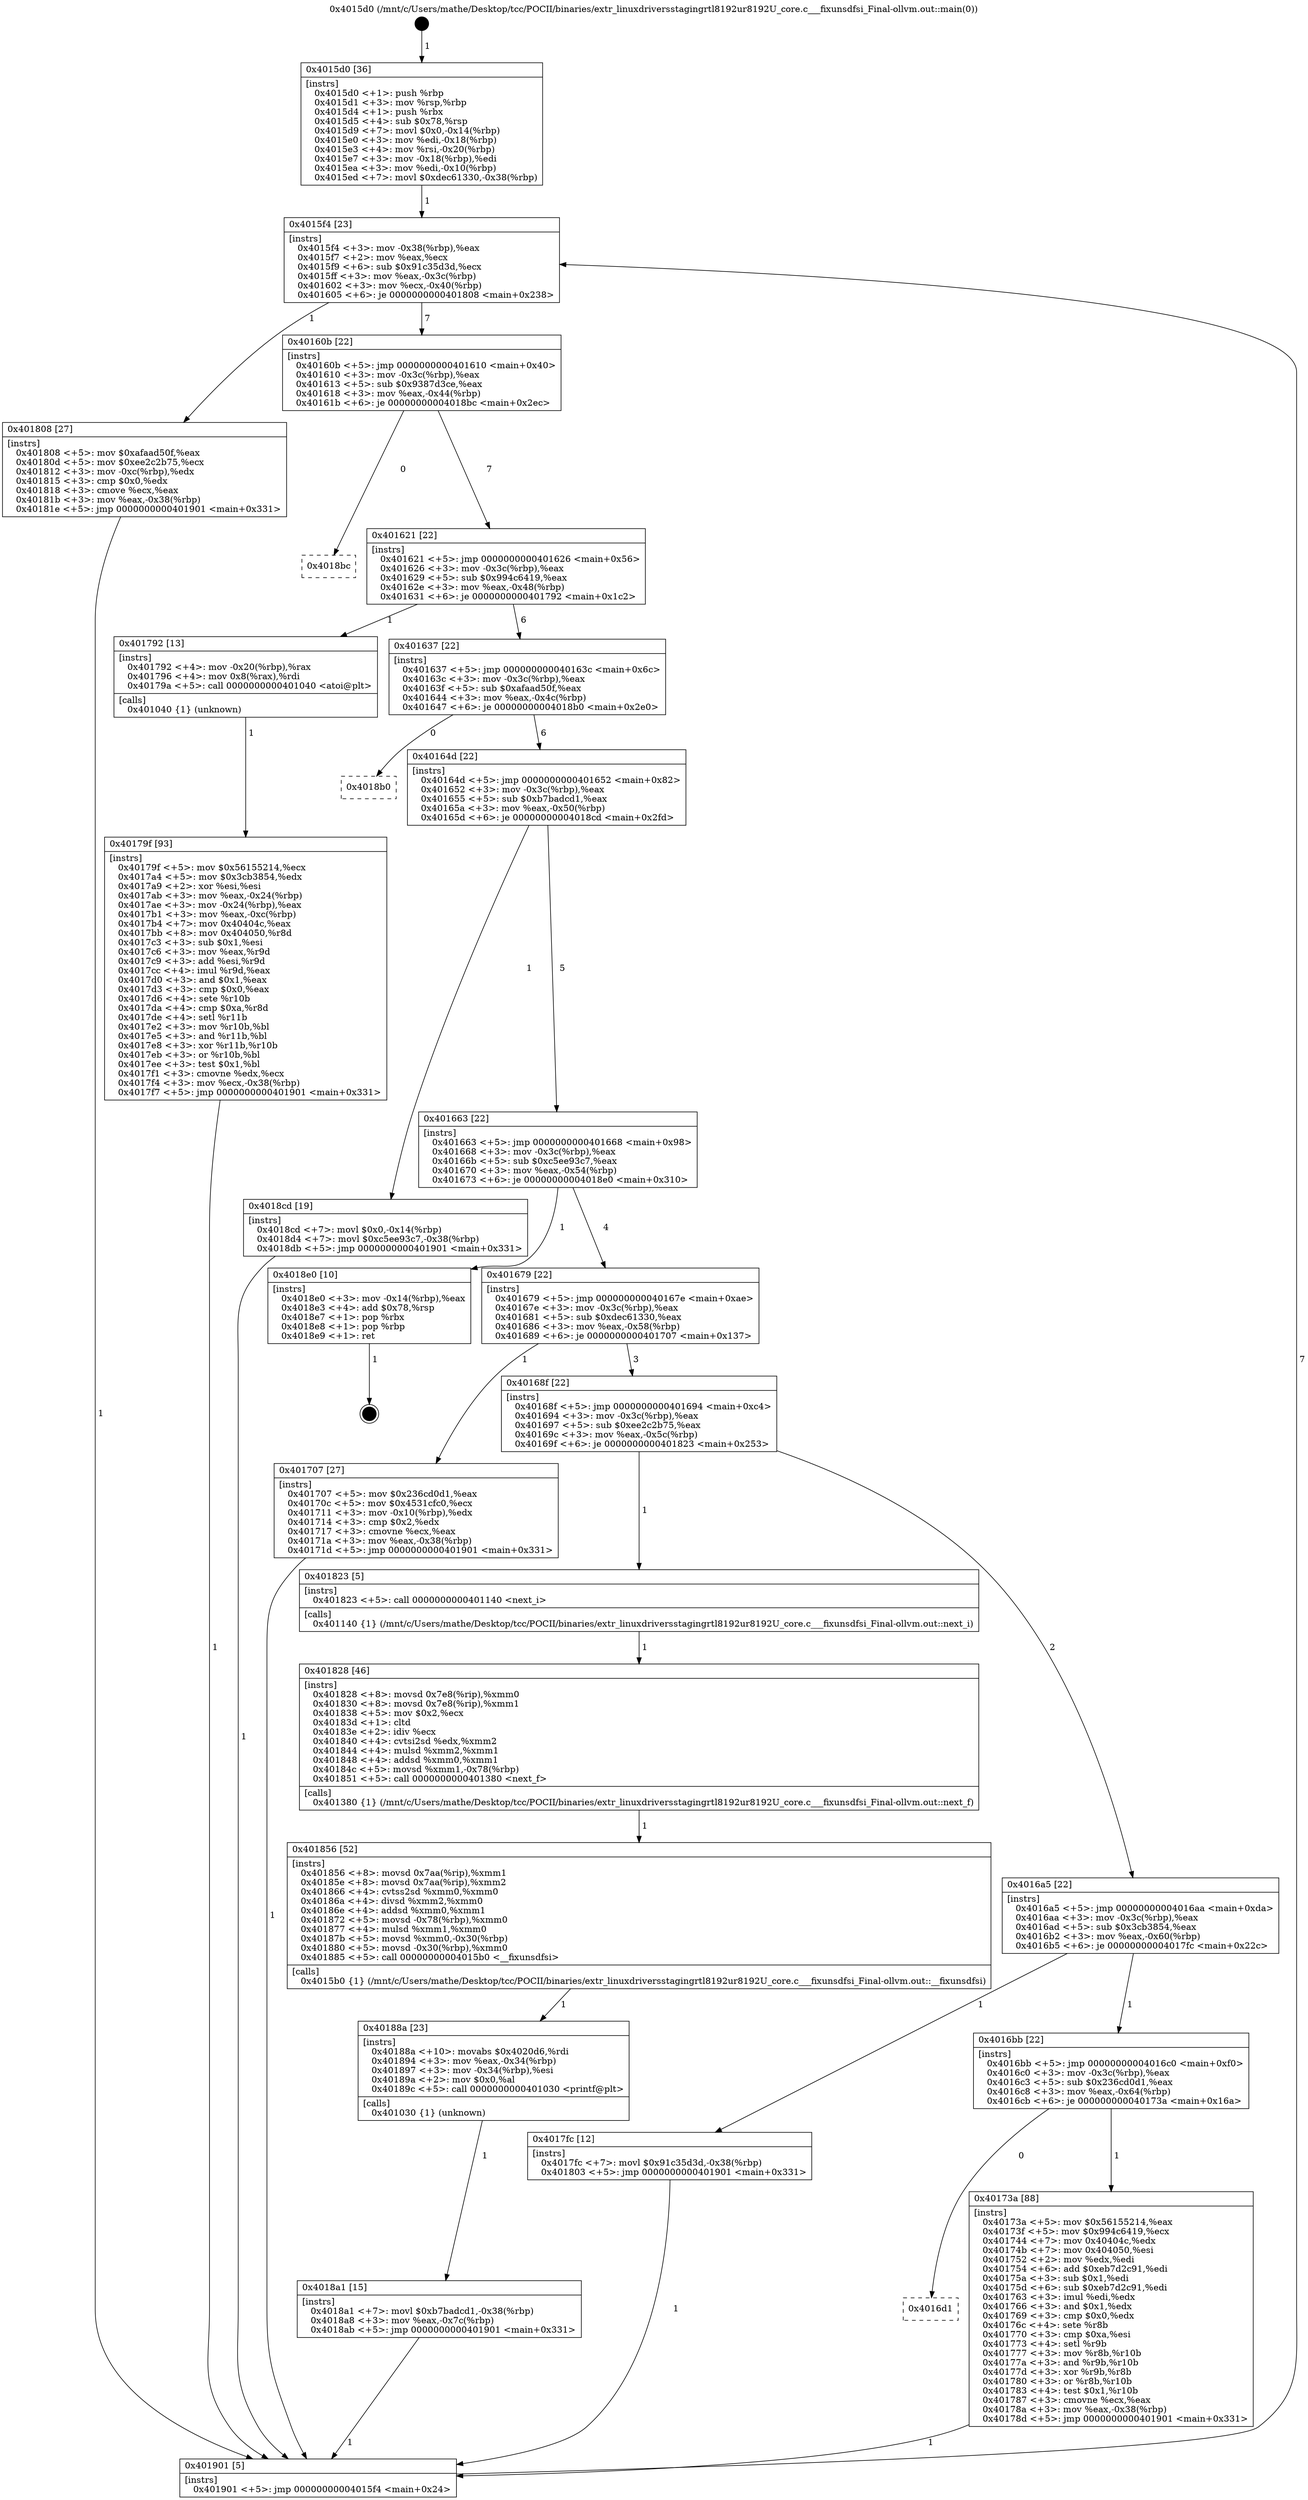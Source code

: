 digraph "0x4015d0" {
  label = "0x4015d0 (/mnt/c/Users/mathe/Desktop/tcc/POCII/binaries/extr_linuxdriversstagingrtl8192ur8192U_core.c___fixunsdfsi_Final-ollvm.out::main(0))"
  labelloc = "t"
  node[shape=record]

  Entry [label="",width=0.3,height=0.3,shape=circle,fillcolor=black,style=filled]
  "0x4015f4" [label="{
     0x4015f4 [23]\l
     | [instrs]\l
     &nbsp;&nbsp;0x4015f4 \<+3\>: mov -0x38(%rbp),%eax\l
     &nbsp;&nbsp;0x4015f7 \<+2\>: mov %eax,%ecx\l
     &nbsp;&nbsp;0x4015f9 \<+6\>: sub $0x91c35d3d,%ecx\l
     &nbsp;&nbsp;0x4015ff \<+3\>: mov %eax,-0x3c(%rbp)\l
     &nbsp;&nbsp;0x401602 \<+3\>: mov %ecx,-0x40(%rbp)\l
     &nbsp;&nbsp;0x401605 \<+6\>: je 0000000000401808 \<main+0x238\>\l
  }"]
  "0x401808" [label="{
     0x401808 [27]\l
     | [instrs]\l
     &nbsp;&nbsp;0x401808 \<+5\>: mov $0xafaad50f,%eax\l
     &nbsp;&nbsp;0x40180d \<+5\>: mov $0xee2c2b75,%ecx\l
     &nbsp;&nbsp;0x401812 \<+3\>: mov -0xc(%rbp),%edx\l
     &nbsp;&nbsp;0x401815 \<+3\>: cmp $0x0,%edx\l
     &nbsp;&nbsp;0x401818 \<+3\>: cmove %ecx,%eax\l
     &nbsp;&nbsp;0x40181b \<+3\>: mov %eax,-0x38(%rbp)\l
     &nbsp;&nbsp;0x40181e \<+5\>: jmp 0000000000401901 \<main+0x331\>\l
  }"]
  "0x40160b" [label="{
     0x40160b [22]\l
     | [instrs]\l
     &nbsp;&nbsp;0x40160b \<+5\>: jmp 0000000000401610 \<main+0x40\>\l
     &nbsp;&nbsp;0x401610 \<+3\>: mov -0x3c(%rbp),%eax\l
     &nbsp;&nbsp;0x401613 \<+5\>: sub $0x9387d3ce,%eax\l
     &nbsp;&nbsp;0x401618 \<+3\>: mov %eax,-0x44(%rbp)\l
     &nbsp;&nbsp;0x40161b \<+6\>: je 00000000004018bc \<main+0x2ec\>\l
  }"]
  Exit [label="",width=0.3,height=0.3,shape=circle,fillcolor=black,style=filled,peripheries=2]
  "0x4018bc" [label="{
     0x4018bc\l
  }", style=dashed]
  "0x401621" [label="{
     0x401621 [22]\l
     | [instrs]\l
     &nbsp;&nbsp;0x401621 \<+5\>: jmp 0000000000401626 \<main+0x56\>\l
     &nbsp;&nbsp;0x401626 \<+3\>: mov -0x3c(%rbp),%eax\l
     &nbsp;&nbsp;0x401629 \<+5\>: sub $0x994c6419,%eax\l
     &nbsp;&nbsp;0x40162e \<+3\>: mov %eax,-0x48(%rbp)\l
     &nbsp;&nbsp;0x401631 \<+6\>: je 0000000000401792 \<main+0x1c2\>\l
  }"]
  "0x4018a1" [label="{
     0x4018a1 [15]\l
     | [instrs]\l
     &nbsp;&nbsp;0x4018a1 \<+7\>: movl $0xb7badcd1,-0x38(%rbp)\l
     &nbsp;&nbsp;0x4018a8 \<+3\>: mov %eax,-0x7c(%rbp)\l
     &nbsp;&nbsp;0x4018ab \<+5\>: jmp 0000000000401901 \<main+0x331\>\l
  }"]
  "0x401792" [label="{
     0x401792 [13]\l
     | [instrs]\l
     &nbsp;&nbsp;0x401792 \<+4\>: mov -0x20(%rbp),%rax\l
     &nbsp;&nbsp;0x401796 \<+4\>: mov 0x8(%rax),%rdi\l
     &nbsp;&nbsp;0x40179a \<+5\>: call 0000000000401040 \<atoi@plt\>\l
     | [calls]\l
     &nbsp;&nbsp;0x401040 \{1\} (unknown)\l
  }"]
  "0x401637" [label="{
     0x401637 [22]\l
     | [instrs]\l
     &nbsp;&nbsp;0x401637 \<+5\>: jmp 000000000040163c \<main+0x6c\>\l
     &nbsp;&nbsp;0x40163c \<+3\>: mov -0x3c(%rbp),%eax\l
     &nbsp;&nbsp;0x40163f \<+5\>: sub $0xafaad50f,%eax\l
     &nbsp;&nbsp;0x401644 \<+3\>: mov %eax,-0x4c(%rbp)\l
     &nbsp;&nbsp;0x401647 \<+6\>: je 00000000004018b0 \<main+0x2e0\>\l
  }"]
  "0x40188a" [label="{
     0x40188a [23]\l
     | [instrs]\l
     &nbsp;&nbsp;0x40188a \<+10\>: movabs $0x4020d6,%rdi\l
     &nbsp;&nbsp;0x401894 \<+3\>: mov %eax,-0x34(%rbp)\l
     &nbsp;&nbsp;0x401897 \<+3\>: mov -0x34(%rbp),%esi\l
     &nbsp;&nbsp;0x40189a \<+2\>: mov $0x0,%al\l
     &nbsp;&nbsp;0x40189c \<+5\>: call 0000000000401030 \<printf@plt\>\l
     | [calls]\l
     &nbsp;&nbsp;0x401030 \{1\} (unknown)\l
  }"]
  "0x4018b0" [label="{
     0x4018b0\l
  }", style=dashed]
  "0x40164d" [label="{
     0x40164d [22]\l
     | [instrs]\l
     &nbsp;&nbsp;0x40164d \<+5\>: jmp 0000000000401652 \<main+0x82\>\l
     &nbsp;&nbsp;0x401652 \<+3\>: mov -0x3c(%rbp),%eax\l
     &nbsp;&nbsp;0x401655 \<+5\>: sub $0xb7badcd1,%eax\l
     &nbsp;&nbsp;0x40165a \<+3\>: mov %eax,-0x50(%rbp)\l
     &nbsp;&nbsp;0x40165d \<+6\>: je 00000000004018cd \<main+0x2fd\>\l
  }"]
  "0x401856" [label="{
     0x401856 [52]\l
     | [instrs]\l
     &nbsp;&nbsp;0x401856 \<+8\>: movsd 0x7aa(%rip),%xmm1\l
     &nbsp;&nbsp;0x40185e \<+8\>: movsd 0x7aa(%rip),%xmm2\l
     &nbsp;&nbsp;0x401866 \<+4\>: cvtss2sd %xmm0,%xmm0\l
     &nbsp;&nbsp;0x40186a \<+4\>: divsd %xmm2,%xmm0\l
     &nbsp;&nbsp;0x40186e \<+4\>: addsd %xmm0,%xmm1\l
     &nbsp;&nbsp;0x401872 \<+5\>: movsd -0x78(%rbp),%xmm0\l
     &nbsp;&nbsp;0x401877 \<+4\>: mulsd %xmm1,%xmm0\l
     &nbsp;&nbsp;0x40187b \<+5\>: movsd %xmm0,-0x30(%rbp)\l
     &nbsp;&nbsp;0x401880 \<+5\>: movsd -0x30(%rbp),%xmm0\l
     &nbsp;&nbsp;0x401885 \<+5\>: call 00000000004015b0 \<__fixunsdfsi\>\l
     | [calls]\l
     &nbsp;&nbsp;0x4015b0 \{1\} (/mnt/c/Users/mathe/Desktop/tcc/POCII/binaries/extr_linuxdriversstagingrtl8192ur8192U_core.c___fixunsdfsi_Final-ollvm.out::__fixunsdfsi)\l
  }"]
  "0x4018cd" [label="{
     0x4018cd [19]\l
     | [instrs]\l
     &nbsp;&nbsp;0x4018cd \<+7\>: movl $0x0,-0x14(%rbp)\l
     &nbsp;&nbsp;0x4018d4 \<+7\>: movl $0xc5ee93c7,-0x38(%rbp)\l
     &nbsp;&nbsp;0x4018db \<+5\>: jmp 0000000000401901 \<main+0x331\>\l
  }"]
  "0x401663" [label="{
     0x401663 [22]\l
     | [instrs]\l
     &nbsp;&nbsp;0x401663 \<+5\>: jmp 0000000000401668 \<main+0x98\>\l
     &nbsp;&nbsp;0x401668 \<+3\>: mov -0x3c(%rbp),%eax\l
     &nbsp;&nbsp;0x40166b \<+5\>: sub $0xc5ee93c7,%eax\l
     &nbsp;&nbsp;0x401670 \<+3\>: mov %eax,-0x54(%rbp)\l
     &nbsp;&nbsp;0x401673 \<+6\>: je 00000000004018e0 \<main+0x310\>\l
  }"]
  "0x401828" [label="{
     0x401828 [46]\l
     | [instrs]\l
     &nbsp;&nbsp;0x401828 \<+8\>: movsd 0x7e8(%rip),%xmm0\l
     &nbsp;&nbsp;0x401830 \<+8\>: movsd 0x7e8(%rip),%xmm1\l
     &nbsp;&nbsp;0x401838 \<+5\>: mov $0x2,%ecx\l
     &nbsp;&nbsp;0x40183d \<+1\>: cltd\l
     &nbsp;&nbsp;0x40183e \<+2\>: idiv %ecx\l
     &nbsp;&nbsp;0x401840 \<+4\>: cvtsi2sd %edx,%xmm2\l
     &nbsp;&nbsp;0x401844 \<+4\>: mulsd %xmm2,%xmm1\l
     &nbsp;&nbsp;0x401848 \<+4\>: addsd %xmm0,%xmm1\l
     &nbsp;&nbsp;0x40184c \<+5\>: movsd %xmm1,-0x78(%rbp)\l
     &nbsp;&nbsp;0x401851 \<+5\>: call 0000000000401380 \<next_f\>\l
     | [calls]\l
     &nbsp;&nbsp;0x401380 \{1\} (/mnt/c/Users/mathe/Desktop/tcc/POCII/binaries/extr_linuxdriversstagingrtl8192ur8192U_core.c___fixunsdfsi_Final-ollvm.out::next_f)\l
  }"]
  "0x4018e0" [label="{
     0x4018e0 [10]\l
     | [instrs]\l
     &nbsp;&nbsp;0x4018e0 \<+3\>: mov -0x14(%rbp),%eax\l
     &nbsp;&nbsp;0x4018e3 \<+4\>: add $0x78,%rsp\l
     &nbsp;&nbsp;0x4018e7 \<+1\>: pop %rbx\l
     &nbsp;&nbsp;0x4018e8 \<+1\>: pop %rbp\l
     &nbsp;&nbsp;0x4018e9 \<+1\>: ret\l
  }"]
  "0x401679" [label="{
     0x401679 [22]\l
     | [instrs]\l
     &nbsp;&nbsp;0x401679 \<+5\>: jmp 000000000040167e \<main+0xae\>\l
     &nbsp;&nbsp;0x40167e \<+3\>: mov -0x3c(%rbp),%eax\l
     &nbsp;&nbsp;0x401681 \<+5\>: sub $0xdec61330,%eax\l
     &nbsp;&nbsp;0x401686 \<+3\>: mov %eax,-0x58(%rbp)\l
     &nbsp;&nbsp;0x401689 \<+6\>: je 0000000000401707 \<main+0x137\>\l
  }"]
  "0x40179f" [label="{
     0x40179f [93]\l
     | [instrs]\l
     &nbsp;&nbsp;0x40179f \<+5\>: mov $0x56155214,%ecx\l
     &nbsp;&nbsp;0x4017a4 \<+5\>: mov $0x3cb3854,%edx\l
     &nbsp;&nbsp;0x4017a9 \<+2\>: xor %esi,%esi\l
     &nbsp;&nbsp;0x4017ab \<+3\>: mov %eax,-0x24(%rbp)\l
     &nbsp;&nbsp;0x4017ae \<+3\>: mov -0x24(%rbp),%eax\l
     &nbsp;&nbsp;0x4017b1 \<+3\>: mov %eax,-0xc(%rbp)\l
     &nbsp;&nbsp;0x4017b4 \<+7\>: mov 0x40404c,%eax\l
     &nbsp;&nbsp;0x4017bb \<+8\>: mov 0x404050,%r8d\l
     &nbsp;&nbsp;0x4017c3 \<+3\>: sub $0x1,%esi\l
     &nbsp;&nbsp;0x4017c6 \<+3\>: mov %eax,%r9d\l
     &nbsp;&nbsp;0x4017c9 \<+3\>: add %esi,%r9d\l
     &nbsp;&nbsp;0x4017cc \<+4\>: imul %r9d,%eax\l
     &nbsp;&nbsp;0x4017d0 \<+3\>: and $0x1,%eax\l
     &nbsp;&nbsp;0x4017d3 \<+3\>: cmp $0x0,%eax\l
     &nbsp;&nbsp;0x4017d6 \<+4\>: sete %r10b\l
     &nbsp;&nbsp;0x4017da \<+4\>: cmp $0xa,%r8d\l
     &nbsp;&nbsp;0x4017de \<+4\>: setl %r11b\l
     &nbsp;&nbsp;0x4017e2 \<+3\>: mov %r10b,%bl\l
     &nbsp;&nbsp;0x4017e5 \<+3\>: and %r11b,%bl\l
     &nbsp;&nbsp;0x4017e8 \<+3\>: xor %r11b,%r10b\l
     &nbsp;&nbsp;0x4017eb \<+3\>: or %r10b,%bl\l
     &nbsp;&nbsp;0x4017ee \<+3\>: test $0x1,%bl\l
     &nbsp;&nbsp;0x4017f1 \<+3\>: cmovne %edx,%ecx\l
     &nbsp;&nbsp;0x4017f4 \<+3\>: mov %ecx,-0x38(%rbp)\l
     &nbsp;&nbsp;0x4017f7 \<+5\>: jmp 0000000000401901 \<main+0x331\>\l
  }"]
  "0x401707" [label="{
     0x401707 [27]\l
     | [instrs]\l
     &nbsp;&nbsp;0x401707 \<+5\>: mov $0x236cd0d1,%eax\l
     &nbsp;&nbsp;0x40170c \<+5\>: mov $0x4531cfc0,%ecx\l
     &nbsp;&nbsp;0x401711 \<+3\>: mov -0x10(%rbp),%edx\l
     &nbsp;&nbsp;0x401714 \<+3\>: cmp $0x2,%edx\l
     &nbsp;&nbsp;0x401717 \<+3\>: cmovne %ecx,%eax\l
     &nbsp;&nbsp;0x40171a \<+3\>: mov %eax,-0x38(%rbp)\l
     &nbsp;&nbsp;0x40171d \<+5\>: jmp 0000000000401901 \<main+0x331\>\l
  }"]
  "0x40168f" [label="{
     0x40168f [22]\l
     | [instrs]\l
     &nbsp;&nbsp;0x40168f \<+5\>: jmp 0000000000401694 \<main+0xc4\>\l
     &nbsp;&nbsp;0x401694 \<+3\>: mov -0x3c(%rbp),%eax\l
     &nbsp;&nbsp;0x401697 \<+5\>: sub $0xee2c2b75,%eax\l
     &nbsp;&nbsp;0x40169c \<+3\>: mov %eax,-0x5c(%rbp)\l
     &nbsp;&nbsp;0x40169f \<+6\>: je 0000000000401823 \<main+0x253\>\l
  }"]
  "0x401901" [label="{
     0x401901 [5]\l
     | [instrs]\l
     &nbsp;&nbsp;0x401901 \<+5\>: jmp 00000000004015f4 \<main+0x24\>\l
  }"]
  "0x4015d0" [label="{
     0x4015d0 [36]\l
     | [instrs]\l
     &nbsp;&nbsp;0x4015d0 \<+1\>: push %rbp\l
     &nbsp;&nbsp;0x4015d1 \<+3\>: mov %rsp,%rbp\l
     &nbsp;&nbsp;0x4015d4 \<+1\>: push %rbx\l
     &nbsp;&nbsp;0x4015d5 \<+4\>: sub $0x78,%rsp\l
     &nbsp;&nbsp;0x4015d9 \<+7\>: movl $0x0,-0x14(%rbp)\l
     &nbsp;&nbsp;0x4015e0 \<+3\>: mov %edi,-0x18(%rbp)\l
     &nbsp;&nbsp;0x4015e3 \<+4\>: mov %rsi,-0x20(%rbp)\l
     &nbsp;&nbsp;0x4015e7 \<+3\>: mov -0x18(%rbp),%edi\l
     &nbsp;&nbsp;0x4015ea \<+3\>: mov %edi,-0x10(%rbp)\l
     &nbsp;&nbsp;0x4015ed \<+7\>: movl $0xdec61330,-0x38(%rbp)\l
  }"]
  "0x4016d1" [label="{
     0x4016d1\l
  }", style=dashed]
  "0x401823" [label="{
     0x401823 [5]\l
     | [instrs]\l
     &nbsp;&nbsp;0x401823 \<+5\>: call 0000000000401140 \<next_i\>\l
     | [calls]\l
     &nbsp;&nbsp;0x401140 \{1\} (/mnt/c/Users/mathe/Desktop/tcc/POCII/binaries/extr_linuxdriversstagingrtl8192ur8192U_core.c___fixunsdfsi_Final-ollvm.out::next_i)\l
  }"]
  "0x4016a5" [label="{
     0x4016a5 [22]\l
     | [instrs]\l
     &nbsp;&nbsp;0x4016a5 \<+5\>: jmp 00000000004016aa \<main+0xda\>\l
     &nbsp;&nbsp;0x4016aa \<+3\>: mov -0x3c(%rbp),%eax\l
     &nbsp;&nbsp;0x4016ad \<+5\>: sub $0x3cb3854,%eax\l
     &nbsp;&nbsp;0x4016b2 \<+3\>: mov %eax,-0x60(%rbp)\l
     &nbsp;&nbsp;0x4016b5 \<+6\>: je 00000000004017fc \<main+0x22c\>\l
  }"]
  "0x40173a" [label="{
     0x40173a [88]\l
     | [instrs]\l
     &nbsp;&nbsp;0x40173a \<+5\>: mov $0x56155214,%eax\l
     &nbsp;&nbsp;0x40173f \<+5\>: mov $0x994c6419,%ecx\l
     &nbsp;&nbsp;0x401744 \<+7\>: mov 0x40404c,%edx\l
     &nbsp;&nbsp;0x40174b \<+7\>: mov 0x404050,%esi\l
     &nbsp;&nbsp;0x401752 \<+2\>: mov %edx,%edi\l
     &nbsp;&nbsp;0x401754 \<+6\>: add $0xeb7d2c91,%edi\l
     &nbsp;&nbsp;0x40175a \<+3\>: sub $0x1,%edi\l
     &nbsp;&nbsp;0x40175d \<+6\>: sub $0xeb7d2c91,%edi\l
     &nbsp;&nbsp;0x401763 \<+3\>: imul %edi,%edx\l
     &nbsp;&nbsp;0x401766 \<+3\>: and $0x1,%edx\l
     &nbsp;&nbsp;0x401769 \<+3\>: cmp $0x0,%edx\l
     &nbsp;&nbsp;0x40176c \<+4\>: sete %r8b\l
     &nbsp;&nbsp;0x401770 \<+3\>: cmp $0xa,%esi\l
     &nbsp;&nbsp;0x401773 \<+4\>: setl %r9b\l
     &nbsp;&nbsp;0x401777 \<+3\>: mov %r8b,%r10b\l
     &nbsp;&nbsp;0x40177a \<+3\>: and %r9b,%r10b\l
     &nbsp;&nbsp;0x40177d \<+3\>: xor %r9b,%r8b\l
     &nbsp;&nbsp;0x401780 \<+3\>: or %r8b,%r10b\l
     &nbsp;&nbsp;0x401783 \<+4\>: test $0x1,%r10b\l
     &nbsp;&nbsp;0x401787 \<+3\>: cmovne %ecx,%eax\l
     &nbsp;&nbsp;0x40178a \<+3\>: mov %eax,-0x38(%rbp)\l
     &nbsp;&nbsp;0x40178d \<+5\>: jmp 0000000000401901 \<main+0x331\>\l
  }"]
  "0x4017fc" [label="{
     0x4017fc [12]\l
     | [instrs]\l
     &nbsp;&nbsp;0x4017fc \<+7\>: movl $0x91c35d3d,-0x38(%rbp)\l
     &nbsp;&nbsp;0x401803 \<+5\>: jmp 0000000000401901 \<main+0x331\>\l
  }"]
  "0x4016bb" [label="{
     0x4016bb [22]\l
     | [instrs]\l
     &nbsp;&nbsp;0x4016bb \<+5\>: jmp 00000000004016c0 \<main+0xf0\>\l
     &nbsp;&nbsp;0x4016c0 \<+3\>: mov -0x3c(%rbp),%eax\l
     &nbsp;&nbsp;0x4016c3 \<+5\>: sub $0x236cd0d1,%eax\l
     &nbsp;&nbsp;0x4016c8 \<+3\>: mov %eax,-0x64(%rbp)\l
     &nbsp;&nbsp;0x4016cb \<+6\>: je 000000000040173a \<main+0x16a\>\l
  }"]
  Entry -> "0x4015d0" [label=" 1"]
  "0x4015f4" -> "0x401808" [label=" 1"]
  "0x4015f4" -> "0x40160b" [label=" 7"]
  "0x4018e0" -> Exit [label=" 1"]
  "0x40160b" -> "0x4018bc" [label=" 0"]
  "0x40160b" -> "0x401621" [label=" 7"]
  "0x4018cd" -> "0x401901" [label=" 1"]
  "0x401621" -> "0x401792" [label=" 1"]
  "0x401621" -> "0x401637" [label=" 6"]
  "0x4018a1" -> "0x401901" [label=" 1"]
  "0x401637" -> "0x4018b0" [label=" 0"]
  "0x401637" -> "0x40164d" [label=" 6"]
  "0x40188a" -> "0x4018a1" [label=" 1"]
  "0x40164d" -> "0x4018cd" [label=" 1"]
  "0x40164d" -> "0x401663" [label=" 5"]
  "0x401856" -> "0x40188a" [label=" 1"]
  "0x401663" -> "0x4018e0" [label=" 1"]
  "0x401663" -> "0x401679" [label=" 4"]
  "0x401828" -> "0x401856" [label=" 1"]
  "0x401679" -> "0x401707" [label=" 1"]
  "0x401679" -> "0x40168f" [label=" 3"]
  "0x401707" -> "0x401901" [label=" 1"]
  "0x4015d0" -> "0x4015f4" [label=" 1"]
  "0x401901" -> "0x4015f4" [label=" 7"]
  "0x401823" -> "0x401828" [label=" 1"]
  "0x40168f" -> "0x401823" [label=" 1"]
  "0x40168f" -> "0x4016a5" [label=" 2"]
  "0x401808" -> "0x401901" [label=" 1"]
  "0x4016a5" -> "0x4017fc" [label=" 1"]
  "0x4016a5" -> "0x4016bb" [label=" 1"]
  "0x4017fc" -> "0x401901" [label=" 1"]
  "0x4016bb" -> "0x40173a" [label=" 1"]
  "0x4016bb" -> "0x4016d1" [label=" 0"]
  "0x40173a" -> "0x401901" [label=" 1"]
  "0x401792" -> "0x40179f" [label=" 1"]
  "0x40179f" -> "0x401901" [label=" 1"]
}

